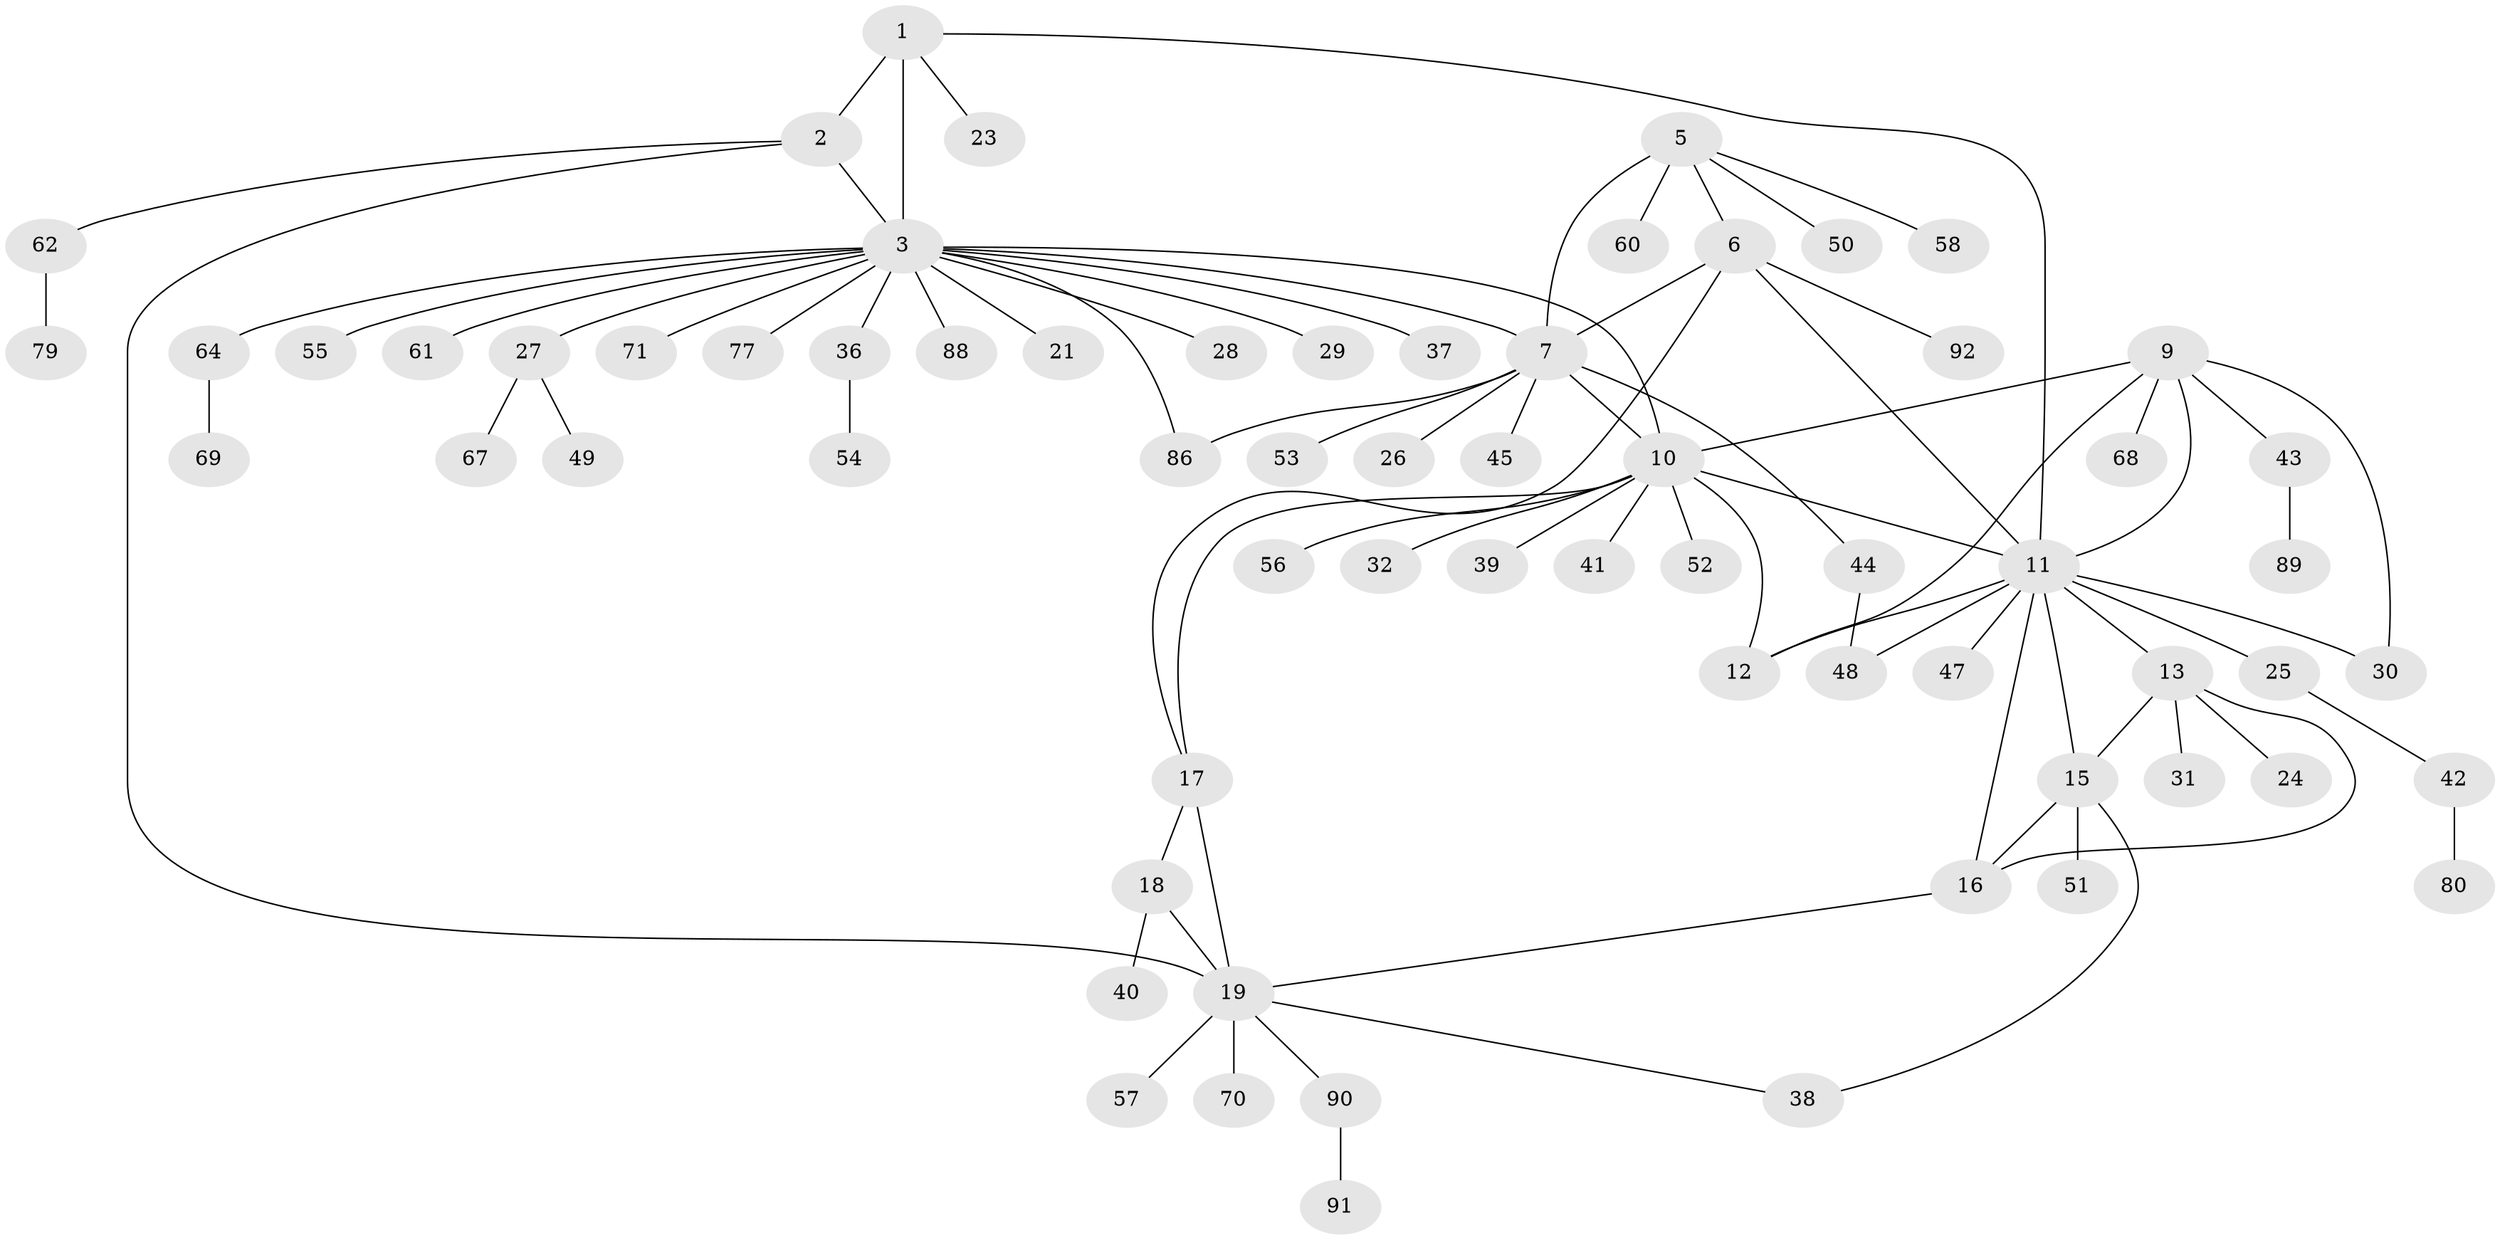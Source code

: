 // original degree distribution, {6: 0.06451612903225806, 14: 0.010752688172043012, 7: 0.06451612903225806, 11: 0.010752688172043012, 5: 0.03225806451612903, 4: 0.021505376344086023, 9: 0.010752688172043012, 1: 0.5591397849462365, 3: 0.053763440860215055, 2: 0.17204301075268819}
// Generated by graph-tools (version 1.1) at 2025/11/02/27/25 16:11:30]
// undirected, 67 vertices, 85 edges
graph export_dot {
graph [start="1"]
  node [color=gray90,style=filled];
  1 [super="+34"];
  2 [super="+83"];
  3 [super="+4"];
  5 [super="+46"];
  6 [super="+73"];
  7 [super="+8"];
  9 [super="+81"];
  10 [super="+33"];
  11 [super="+14"];
  12 [super="+85"];
  13 [super="+75"];
  15 [super="+22"];
  16 [super="+76"];
  17 [super="+84"];
  18;
  19 [super="+20"];
  21;
  23;
  24;
  25 [super="+63"];
  26;
  27 [super="+35"];
  28;
  29;
  30 [super="+82"];
  31;
  32;
  36;
  37;
  38;
  39;
  40 [super="+78"];
  41 [super="+59"];
  42;
  43;
  44 [super="+72"];
  45;
  47;
  48;
  49;
  50;
  51 [super="+74"];
  52 [super="+87"];
  53;
  54;
  55;
  56;
  57;
  58;
  60;
  61 [super="+66"];
  62;
  64 [super="+65"];
  67;
  68;
  69;
  70;
  71;
  77;
  79;
  80;
  86;
  88;
  89;
  90 [super="+93"];
  91;
  92;
  1 -- 2;
  1 -- 3 [weight=2];
  1 -- 23;
  1 -- 11;
  2 -- 3 [weight=2];
  2 -- 62;
  2 -- 19;
  3 -- 7;
  3 -- 21;
  3 -- 29;
  3 -- 36;
  3 -- 55;
  3 -- 61;
  3 -- 64;
  3 -- 71;
  3 -- 77;
  3 -- 86;
  3 -- 88;
  3 -- 37;
  3 -- 10;
  3 -- 27;
  3 -- 28;
  5 -- 6;
  5 -- 7 [weight=2];
  5 -- 50;
  5 -- 58;
  5 -- 60;
  6 -- 7 [weight=2];
  6 -- 17;
  6 -- 92;
  6 -- 11;
  7 -- 10;
  7 -- 45;
  7 -- 53;
  7 -- 86;
  7 -- 26;
  7 -- 44;
  9 -- 10;
  9 -- 11;
  9 -- 12;
  9 -- 30;
  9 -- 43;
  9 -- 68;
  10 -- 11;
  10 -- 12;
  10 -- 17;
  10 -- 32;
  10 -- 41;
  10 -- 52;
  10 -- 56;
  10 -- 39;
  11 -- 12;
  11 -- 47;
  11 -- 13;
  11 -- 15;
  11 -- 16;
  11 -- 48;
  11 -- 25;
  11 -- 30;
  13 -- 15;
  13 -- 16;
  13 -- 24;
  13 -- 31;
  15 -- 16;
  15 -- 38;
  15 -- 51;
  16 -- 19;
  17 -- 18;
  17 -- 19 [weight=2];
  18 -- 19 [weight=2];
  18 -- 40;
  19 -- 38;
  19 -- 70;
  19 -- 90;
  19 -- 57;
  25 -- 42;
  27 -- 67;
  27 -- 49;
  36 -- 54;
  42 -- 80;
  43 -- 89;
  44 -- 48;
  62 -- 79;
  64 -- 69;
  90 -- 91;
}
